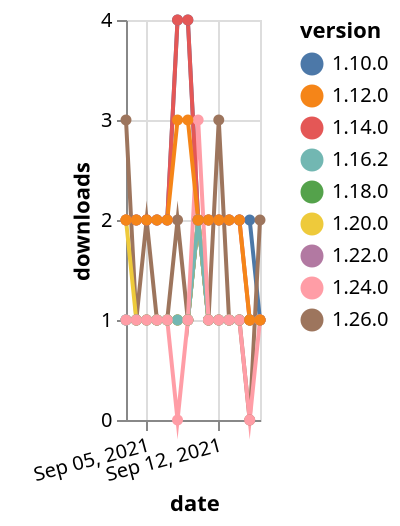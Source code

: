 {"$schema": "https://vega.github.io/schema/vega-lite/v5.json", "description": "A simple bar chart with embedded data.", "data": {"values": [{"date": "2021-09-03", "total": 208, "delta": 1, "version": "1.18.0"}, {"date": "2021-09-04", "total": 209, "delta": 1, "version": "1.18.0"}, {"date": "2021-09-05", "total": 210, "delta": 1, "version": "1.18.0"}, {"date": "2021-09-06", "total": 211, "delta": 1, "version": "1.18.0"}, {"date": "2021-09-07", "total": 212, "delta": 1, "version": "1.18.0"}, {"date": "2021-09-08", "total": 213, "delta": 1, "version": "1.18.0"}, {"date": "2021-09-09", "total": 214, "delta": 1, "version": "1.18.0"}, {"date": "2021-09-10", "total": 216, "delta": 2, "version": "1.18.0"}, {"date": "2021-09-11", "total": 217, "delta": 1, "version": "1.18.0"}, {"date": "2021-09-12", "total": 218, "delta": 1, "version": "1.18.0"}, {"date": "2021-09-13", "total": 219, "delta": 1, "version": "1.18.0"}, {"date": "2021-09-14", "total": 220, "delta": 1, "version": "1.18.0"}, {"date": "2021-09-15", "total": 221, "delta": 1, "version": "1.18.0"}, {"date": "2021-09-16", "total": 222, "delta": 1, "version": "1.18.0"}, {"date": "2021-09-03", "total": 187, "delta": 1, "version": "1.22.0"}, {"date": "2021-09-04", "total": 188, "delta": 1, "version": "1.22.0"}, {"date": "2021-09-05", "total": 189, "delta": 1, "version": "1.22.0"}, {"date": "2021-09-06", "total": 190, "delta": 1, "version": "1.22.0"}, {"date": "2021-09-07", "total": 191, "delta": 1, "version": "1.22.0"}, {"date": "2021-09-08", "total": 192, "delta": 1, "version": "1.22.0"}, {"date": "2021-09-09", "total": 193, "delta": 1, "version": "1.22.0"}, {"date": "2021-09-10", "total": 195, "delta": 2, "version": "1.22.0"}, {"date": "2021-09-11", "total": 196, "delta": 1, "version": "1.22.0"}, {"date": "2021-09-12", "total": 197, "delta": 1, "version": "1.22.0"}, {"date": "2021-09-13", "total": 198, "delta": 1, "version": "1.22.0"}, {"date": "2021-09-14", "total": 199, "delta": 1, "version": "1.22.0"}, {"date": "2021-09-15", "total": 200, "delta": 1, "version": "1.22.0"}, {"date": "2021-09-16", "total": 201, "delta": 1, "version": "1.22.0"}, {"date": "2021-09-03", "total": 3067, "delta": 2, "version": "1.10.0"}, {"date": "2021-09-04", "total": 3069, "delta": 2, "version": "1.10.0"}, {"date": "2021-09-05", "total": 3071, "delta": 2, "version": "1.10.0"}, {"date": "2021-09-06", "total": 3073, "delta": 2, "version": "1.10.0"}, {"date": "2021-09-07", "total": 3075, "delta": 2, "version": "1.10.0"}, {"date": "2021-09-08", "total": 3079, "delta": 4, "version": "1.10.0"}, {"date": "2021-09-09", "total": 3083, "delta": 4, "version": "1.10.0"}, {"date": "2021-09-10", "total": 3085, "delta": 2, "version": "1.10.0"}, {"date": "2021-09-11", "total": 3087, "delta": 2, "version": "1.10.0"}, {"date": "2021-09-12", "total": 3089, "delta": 2, "version": "1.10.0"}, {"date": "2021-09-13", "total": 3091, "delta": 2, "version": "1.10.0"}, {"date": "2021-09-14", "total": 3093, "delta": 2, "version": "1.10.0"}, {"date": "2021-09-15", "total": 3095, "delta": 2, "version": "1.10.0"}, {"date": "2021-09-16", "total": 3096, "delta": 1, "version": "1.10.0"}, {"date": "2021-09-03", "total": 139, "delta": 3, "version": "1.26.0"}, {"date": "2021-09-04", "total": 140, "delta": 1, "version": "1.26.0"}, {"date": "2021-09-05", "total": 142, "delta": 2, "version": "1.26.0"}, {"date": "2021-09-06", "total": 143, "delta": 1, "version": "1.26.0"}, {"date": "2021-09-07", "total": 144, "delta": 1, "version": "1.26.0"}, {"date": "2021-09-08", "total": 146, "delta": 2, "version": "1.26.0"}, {"date": "2021-09-09", "total": 147, "delta": 1, "version": "1.26.0"}, {"date": "2021-09-10", "total": 149, "delta": 2, "version": "1.26.0"}, {"date": "2021-09-11", "total": 150, "delta": 1, "version": "1.26.0"}, {"date": "2021-09-12", "total": 153, "delta": 3, "version": "1.26.0"}, {"date": "2021-09-13", "total": 154, "delta": 1, "version": "1.26.0"}, {"date": "2021-09-14", "total": 155, "delta": 1, "version": "1.26.0"}, {"date": "2021-09-15", "total": 155, "delta": 0, "version": "1.26.0"}, {"date": "2021-09-16", "total": 157, "delta": 2, "version": "1.26.0"}, {"date": "2021-09-03", "total": 214, "delta": 2, "version": "1.20.0"}, {"date": "2021-09-04", "total": 215, "delta": 1, "version": "1.20.0"}, {"date": "2021-09-05", "total": 216, "delta": 1, "version": "1.20.0"}, {"date": "2021-09-06", "total": 217, "delta": 1, "version": "1.20.0"}, {"date": "2021-09-07", "total": 218, "delta": 1, "version": "1.20.0"}, {"date": "2021-09-08", "total": 219, "delta": 1, "version": "1.20.0"}, {"date": "2021-09-09", "total": 220, "delta": 1, "version": "1.20.0"}, {"date": "2021-09-10", "total": 222, "delta": 2, "version": "1.20.0"}, {"date": "2021-09-11", "total": 223, "delta": 1, "version": "1.20.0"}, {"date": "2021-09-12", "total": 224, "delta": 1, "version": "1.20.0"}, {"date": "2021-09-13", "total": 225, "delta": 1, "version": "1.20.0"}, {"date": "2021-09-14", "total": 226, "delta": 1, "version": "1.20.0"}, {"date": "2021-09-15", "total": 227, "delta": 1, "version": "1.20.0"}, {"date": "2021-09-16", "total": 228, "delta": 1, "version": "1.20.0"}, {"date": "2021-09-03", "total": 272, "delta": 1, "version": "1.16.2"}, {"date": "2021-09-04", "total": 273, "delta": 1, "version": "1.16.2"}, {"date": "2021-09-05", "total": 274, "delta": 1, "version": "1.16.2"}, {"date": "2021-09-06", "total": 275, "delta": 1, "version": "1.16.2"}, {"date": "2021-09-07", "total": 276, "delta": 1, "version": "1.16.2"}, {"date": "2021-09-08", "total": 277, "delta": 1, "version": "1.16.2"}, {"date": "2021-09-09", "total": 278, "delta": 1, "version": "1.16.2"}, {"date": "2021-09-10", "total": 280, "delta": 2, "version": "1.16.2"}, {"date": "2021-09-11", "total": 281, "delta": 1, "version": "1.16.2"}, {"date": "2021-09-12", "total": 282, "delta": 1, "version": "1.16.2"}, {"date": "2021-09-13", "total": 283, "delta": 1, "version": "1.16.2"}, {"date": "2021-09-14", "total": 284, "delta": 1, "version": "1.16.2"}, {"date": "2021-09-15", "total": 285, "delta": 1, "version": "1.16.2"}, {"date": "2021-09-16", "total": 286, "delta": 1, "version": "1.16.2"}, {"date": "2021-09-03", "total": 229, "delta": 1, "version": "1.24.0"}, {"date": "2021-09-04", "total": 230, "delta": 1, "version": "1.24.0"}, {"date": "2021-09-05", "total": 231, "delta": 1, "version": "1.24.0"}, {"date": "2021-09-06", "total": 232, "delta": 1, "version": "1.24.0"}, {"date": "2021-09-07", "total": 233, "delta": 1, "version": "1.24.0"}, {"date": "2021-09-08", "total": 233, "delta": 0, "version": "1.24.0"}, {"date": "2021-09-09", "total": 234, "delta": 1, "version": "1.24.0"}, {"date": "2021-09-10", "total": 237, "delta": 3, "version": "1.24.0"}, {"date": "2021-09-11", "total": 238, "delta": 1, "version": "1.24.0"}, {"date": "2021-09-12", "total": 239, "delta": 1, "version": "1.24.0"}, {"date": "2021-09-13", "total": 240, "delta": 1, "version": "1.24.0"}, {"date": "2021-09-14", "total": 241, "delta": 1, "version": "1.24.0"}, {"date": "2021-09-15", "total": 241, "delta": 0, "version": "1.24.0"}, {"date": "2021-09-16", "total": 242, "delta": 1, "version": "1.24.0"}, {"date": "2021-09-03", "total": 2451, "delta": 2, "version": "1.14.0"}, {"date": "2021-09-04", "total": 2453, "delta": 2, "version": "1.14.0"}, {"date": "2021-09-05", "total": 2455, "delta": 2, "version": "1.14.0"}, {"date": "2021-09-06", "total": 2457, "delta": 2, "version": "1.14.0"}, {"date": "2021-09-07", "total": 2459, "delta": 2, "version": "1.14.0"}, {"date": "2021-09-08", "total": 2463, "delta": 4, "version": "1.14.0"}, {"date": "2021-09-09", "total": 2467, "delta": 4, "version": "1.14.0"}, {"date": "2021-09-10", "total": 2469, "delta": 2, "version": "1.14.0"}, {"date": "2021-09-11", "total": 2471, "delta": 2, "version": "1.14.0"}, {"date": "2021-09-12", "total": 2473, "delta": 2, "version": "1.14.0"}, {"date": "2021-09-13", "total": 2475, "delta": 2, "version": "1.14.0"}, {"date": "2021-09-14", "total": 2477, "delta": 2, "version": "1.14.0"}, {"date": "2021-09-15", "total": 2478, "delta": 1, "version": "1.14.0"}, {"date": "2021-09-16", "total": 2479, "delta": 1, "version": "1.14.0"}, {"date": "2021-09-03", "total": 2579, "delta": 2, "version": "1.12.0"}, {"date": "2021-09-04", "total": 2581, "delta": 2, "version": "1.12.0"}, {"date": "2021-09-05", "total": 2583, "delta": 2, "version": "1.12.0"}, {"date": "2021-09-06", "total": 2585, "delta": 2, "version": "1.12.0"}, {"date": "2021-09-07", "total": 2587, "delta": 2, "version": "1.12.0"}, {"date": "2021-09-08", "total": 2590, "delta": 3, "version": "1.12.0"}, {"date": "2021-09-09", "total": 2593, "delta": 3, "version": "1.12.0"}, {"date": "2021-09-10", "total": 2595, "delta": 2, "version": "1.12.0"}, {"date": "2021-09-11", "total": 2597, "delta": 2, "version": "1.12.0"}, {"date": "2021-09-12", "total": 2599, "delta": 2, "version": "1.12.0"}, {"date": "2021-09-13", "total": 2601, "delta": 2, "version": "1.12.0"}, {"date": "2021-09-14", "total": 2603, "delta": 2, "version": "1.12.0"}, {"date": "2021-09-15", "total": 2604, "delta": 1, "version": "1.12.0"}, {"date": "2021-09-16", "total": 2605, "delta": 1, "version": "1.12.0"}]}, "width": "container", "mark": {"type": "line", "point": {"filled": true}}, "encoding": {"x": {"field": "date", "type": "temporal", "timeUnit": "yearmonthdate", "title": "date", "axis": {"labelAngle": -15}}, "y": {"field": "delta", "type": "quantitative", "title": "downloads"}, "color": {"field": "version", "type": "nominal"}, "tooltip": {"field": "delta"}}}